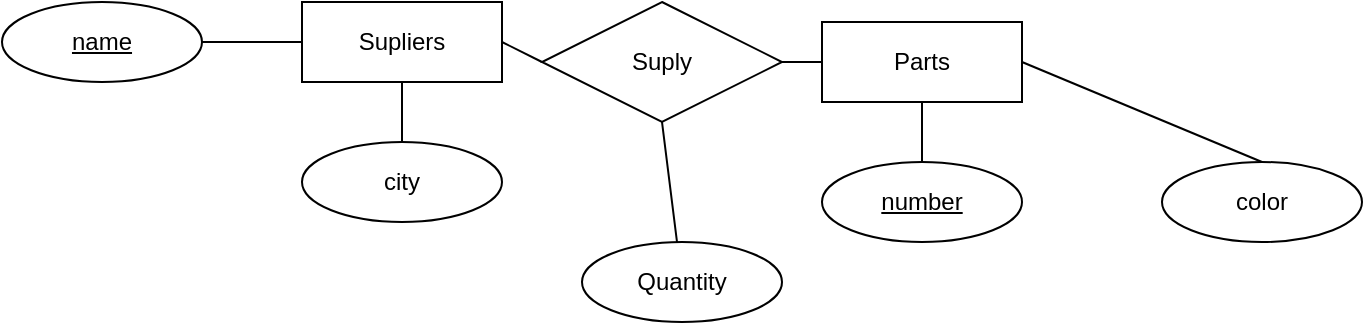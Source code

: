 <mxfile>
    <diagram id="RYFpmv-4copn_Ya87beG" name="Задача 2">
        <mxGraphModel dx="837" dy="608" grid="1" gridSize="10" guides="1" tooltips="1" connect="1" arrows="1" fold="1" page="1" pageScale="1" pageWidth="850" pageHeight="1100" math="0" shadow="0">
            <root>
                <mxCell id="0"/>
                <mxCell id="1" parent="0"/>
                <mxCell id="8" style="edgeStyle=none;html=1;exitX=0;exitY=0.5;exitDx=0;exitDy=0;entryX=1;entryY=0.5;entryDx=0;entryDy=0;endArrow=none;endFill=0;" edge="1" parent="1" source="2" target="3">
                    <mxGeometry relative="1" as="geometry"/>
                </mxCell>
                <mxCell id="2" value="Supliers" style="whiteSpace=wrap;html=1;align=center;" vertex="1" parent="1">
                    <mxGeometry x="210" y="230" width="100" height="40" as="geometry"/>
                </mxCell>
                <mxCell id="3" value="name" style="ellipse;whiteSpace=wrap;html=1;align=center;fontStyle=4;" vertex="1" parent="1">
                    <mxGeometry x="60" y="230" width="100" height="40" as="geometry"/>
                </mxCell>
                <mxCell id="10" style="edgeStyle=none;html=1;exitX=0.5;exitY=0;exitDx=0;exitDy=0;entryX=0.5;entryY=1;entryDx=0;entryDy=0;startArrow=none;startFill=0;endArrow=none;endFill=0;strokeColor=none;" edge="1" parent="1" source="4" target="2">
                    <mxGeometry relative="1" as="geometry"/>
                </mxCell>
                <mxCell id="11" style="edgeStyle=none;html=1;exitX=0.5;exitY=0;exitDx=0;exitDy=0;entryX=0.5;entryY=1;entryDx=0;entryDy=0;startArrow=none;startFill=0;endArrow=none;endFill=0;" edge="1" parent="1" source="4" target="2">
                    <mxGeometry relative="1" as="geometry"/>
                </mxCell>
                <mxCell id="4" value="city" style="ellipse;whiteSpace=wrap;html=1;align=center;" vertex="1" parent="1">
                    <mxGeometry x="210" y="300" width="100" height="40" as="geometry"/>
                </mxCell>
                <mxCell id="5" value="Parts" style="whiteSpace=wrap;html=1;align=center;" vertex="1" parent="1">
                    <mxGeometry x="470" y="240" width="100" height="40" as="geometry"/>
                </mxCell>
                <mxCell id="12" style="edgeStyle=none;html=1;entryX=0.5;entryY=1;entryDx=0;entryDy=0;startArrow=none;startFill=0;endArrow=none;endFill=0;" edge="1" parent="1" source="6" target="5">
                    <mxGeometry relative="1" as="geometry"/>
                </mxCell>
                <mxCell id="6" value="number" style="ellipse;whiteSpace=wrap;html=1;align=center;fontStyle=4;" vertex="1" parent="1">
                    <mxGeometry x="470" y="310" width="100" height="40" as="geometry"/>
                </mxCell>
                <mxCell id="13" style="edgeStyle=none;html=1;exitX=0.5;exitY=0;exitDx=0;exitDy=0;entryX=1;entryY=0.5;entryDx=0;entryDy=0;startArrow=none;startFill=0;endArrow=none;endFill=0;" edge="1" parent="1" source="7" target="5">
                    <mxGeometry relative="1" as="geometry"/>
                </mxCell>
                <mxCell id="7" value="color" style="ellipse;whiteSpace=wrap;html=1;align=center;" vertex="1" parent="1">
                    <mxGeometry x="640" y="310" width="100" height="40" as="geometry"/>
                </mxCell>
                <mxCell id="17" style="edgeStyle=none;html=1;startArrow=none;startFill=0;endArrow=none;endFill=0;" edge="1" parent="1" source="14" target="5">
                    <mxGeometry relative="1" as="geometry"/>
                </mxCell>
                <mxCell id="18" style="edgeStyle=none;html=1;exitX=0;exitY=0.5;exitDx=0;exitDy=0;entryX=1;entryY=0.5;entryDx=0;entryDy=0;startArrow=none;startFill=0;endArrow=none;endFill=0;" edge="1" parent="1" source="14" target="2">
                    <mxGeometry relative="1" as="geometry"/>
                </mxCell>
                <mxCell id="14" value="Suply" style="shape=rhombus;perimeter=rhombusPerimeter;whiteSpace=wrap;html=1;align=center;" vertex="1" parent="1">
                    <mxGeometry x="330" y="230" width="120" height="60" as="geometry"/>
                </mxCell>
                <mxCell id="16" style="edgeStyle=none;html=1;entryX=0.5;entryY=1;entryDx=0;entryDy=0;startArrow=none;startFill=0;endArrow=none;endFill=0;" edge="1" parent="1" source="15" target="14">
                    <mxGeometry relative="1" as="geometry"/>
                </mxCell>
                <mxCell id="15" value="Quantity" style="ellipse;whiteSpace=wrap;html=1;align=center;" vertex="1" parent="1">
                    <mxGeometry x="350" y="350" width="100" height="40" as="geometry"/>
                </mxCell>
            </root>
        </mxGraphModel>
    </diagram>
    <diagram id="UZbZa3ORDs2i76gqW27u" name="Задача 3">
        <mxGraphModel dx="702" dy="715" grid="1" gridSize="10" guides="1" tooltips="1" connect="1" arrows="1" fold="1" page="1" pageScale="1" pageWidth="850" pageHeight="1100" math="0" shadow="0">
            <root>
                <mxCell id="0"/>
                <mxCell id="1" parent="0"/>
                <mxCell id="99KpAWaZab7kKDjT0M3--1" value="Students" style="whiteSpace=wrap;html=1;align=center;" vertex="1" parent="1">
                    <mxGeometry x="180" y="210" width="100" height="40" as="geometry"/>
                </mxCell>
                <mxCell id="99KpAWaZab7kKDjT0M3--6" style="edgeStyle=none;html=1;entryX=0.5;entryY=1;entryDx=0;entryDy=0;startArrow=none;startFill=0;endArrow=none;endFill=0;" edge="1" parent="1" source="99KpAWaZab7kKDjT0M3--2" target="99KpAWaZab7kKDjT0M3--1">
                    <mxGeometry relative="1" as="geometry"/>
                </mxCell>
                <mxCell id="99KpAWaZab7kKDjT0M3--2" value="EGN" style="ellipse;whiteSpace=wrap;html=1;align=center;fontStyle=4;" vertex="1" parent="1">
                    <mxGeometry x="180" y="290" width="100" height="40" as="geometry"/>
                </mxCell>
                <mxCell id="99KpAWaZab7kKDjT0M3--7" style="edgeStyle=none;html=1;startArrow=none;startFill=0;endArrow=none;endFill=0;" edge="1" parent="1" source="99KpAWaZab7kKDjT0M3--3" target="99KpAWaZab7kKDjT0M3--1">
                    <mxGeometry relative="1" as="geometry"/>
                </mxCell>
                <mxCell id="99KpAWaZab7kKDjT0M3--3" value="name" style="ellipse;whiteSpace=wrap;html=1;align=center;" vertex="1" parent="1">
                    <mxGeometry x="180" y="130" width="100" height="40" as="geometry"/>
                </mxCell>
                <mxCell id="99KpAWaZab7kKDjT0M3--5" style="edgeStyle=none;html=1;startArrow=none;startFill=0;endArrow=none;endFill=0;" edge="1" parent="1" source="99KpAWaZab7kKDjT0M3--4" target="99KpAWaZab7kKDjT0M3--1">
                    <mxGeometry relative="1" as="geometry"/>
                </mxCell>
                <mxCell id="99KpAWaZab7kKDjT0M3--4" value="fac_number" style="ellipse;whiteSpace=wrap;html=1;align=center;" vertex="1" parent="1">
                    <mxGeometry x="60" y="210" width="100" height="40" as="geometry"/>
                </mxCell>
                <mxCell id="99KpAWaZab7kKDjT0M3--14" style="edgeStyle=none;html=1;entryX=0.5;entryY=1;entryDx=0;entryDy=0;startArrow=none;startFill=0;endArrow=none;endFill=0;" edge="1" parent="1" source="99KpAWaZab7kKDjT0M3--8" target="99KpAWaZab7kKDjT0M3--11">
                    <mxGeometry relative="1" as="geometry"/>
                </mxCell>
                <mxCell id="99KpAWaZab7kKDjT0M3--15" style="edgeStyle=none;html=1;exitX=0.5;exitY=0;exitDx=0;exitDy=0;entryX=0.5;entryY=1;entryDx=0;entryDy=0;startArrow=none;startFill=0;endArrow=none;endFill=0;" edge="1" parent="1" source="99KpAWaZab7kKDjT0M3--8" target="99KpAWaZab7kKDjT0M3--10">
                    <mxGeometry relative="1" as="geometry"/>
                </mxCell>
                <mxCell id="99KpAWaZab7kKDjT0M3--16" style="edgeStyle=none;html=1;exitX=0.5;exitY=0;exitDx=0;exitDy=0;entryX=0.5;entryY=1;entryDx=0;entryDy=0;startArrow=none;startFill=0;endArrow=none;endFill=0;" edge="1" parent="1" source="99KpAWaZab7kKDjT0M3--8" target="99KpAWaZab7kKDjT0M3--12">
                    <mxGeometry relative="1" as="geometry"/>
                </mxCell>
                <mxCell id="99KpAWaZab7kKDjT0M3--8" value="Lecturers" style="whiteSpace=wrap;html=1;align=center;" vertex="1" parent="1">
                    <mxGeometry x="580" y="190" width="100" height="40" as="geometry"/>
                </mxCell>
                <mxCell id="99KpAWaZab7kKDjT0M3--13" style="edgeStyle=none;html=1;startArrow=none;startFill=0;endArrow=none;endFill=0;" edge="1" parent="1" source="99KpAWaZab7kKDjT0M3--9" target="99KpAWaZab7kKDjT0M3--8">
                    <mxGeometry relative="1" as="geometry"/>
                </mxCell>
                <mxCell id="99KpAWaZab7kKDjT0M3--9" value="EGN" style="ellipse;whiteSpace=wrap;html=1;align=center;fontStyle=4;" vertex="1" parent="1">
                    <mxGeometry x="430" y="190" width="100" height="40" as="geometry"/>
                </mxCell>
                <mxCell id="99KpAWaZab7kKDjT0M3--10" value="name" style="ellipse;whiteSpace=wrap;html=1;align=center;" vertex="1" parent="1">
                    <mxGeometry x="460" y="80" width="100" height="40" as="geometry"/>
                </mxCell>
                <mxCell id="99KpAWaZab7kKDjT0M3--11" value="degree" style="ellipse;whiteSpace=wrap;html=1;align=center;" vertex="1" parent="1">
                    <mxGeometry x="580" y="80" width="100" height="40" as="geometry"/>
                </mxCell>
                <mxCell id="99KpAWaZab7kKDjT0M3--12" value="title" style="ellipse;whiteSpace=wrap;html=1;align=center;" vertex="1" parent="1">
                    <mxGeometry x="700" y="80" width="100" height="40" as="geometry"/>
                </mxCell>
                <mxCell id="99KpAWaZab7kKDjT0M3--17" value="Courses" style="whiteSpace=wrap;html=1;align=center;" vertex="1" parent="1">
                    <mxGeometry x="200.22" y="530" width="100" height="40" as="geometry"/>
                </mxCell>
                <mxCell id="99KpAWaZab7kKDjT0M3--22" style="edgeStyle=none;html=1;entryX=0.5;entryY=1;entryDx=0;entryDy=0;startArrow=none;startFill=0;endArrow=none;endFill=0;exitX=0.5;exitY=0;exitDx=0;exitDy=0;" edge="1" parent="1" source="99KpAWaZab7kKDjT0M3--18" target="99KpAWaZab7kKDjT0M3--17">
                    <mxGeometry relative="1" as="geometry">
                        <mxPoint x="160" y="633" as="sourcePoint"/>
                    </mxGeometry>
                </mxCell>
                <mxCell id="99KpAWaZab7kKDjT0M3--18" value="title" style="ellipse;whiteSpace=wrap;html=1;align=center;" vertex="1" parent="1">
                    <mxGeometry x="80" y="630" width="100" height="40" as="geometry"/>
                </mxCell>
                <mxCell id="99KpAWaZab7kKDjT0M3--21" style="edgeStyle=none;html=1;entryX=0.5;entryY=1;entryDx=0;entryDy=0;startArrow=none;startFill=0;endArrow=none;endFill=0;" edge="1" parent="1" source="99KpAWaZab7kKDjT0M3--19" target="99KpAWaZab7kKDjT0M3--17">
                    <mxGeometry relative="1" as="geometry"/>
                </mxCell>
                <mxCell id="99KpAWaZab7kKDjT0M3--19" value="course_num" style="ellipse;whiteSpace=wrap;html=1;align=center;fontStyle=4;" vertex="1" parent="1">
                    <mxGeometry x="200.22" y="630" width="100" height="40" as="geometry"/>
                </mxCell>
                <mxCell id="99KpAWaZab7kKDjT0M3--23" style="edgeStyle=none;html=1;entryX=0.5;entryY=1;entryDx=0;entryDy=0;startArrow=none;startFill=0;endArrow=none;endFill=0;" edge="1" parent="1" source="99KpAWaZab7kKDjT0M3--20" target="99KpAWaZab7kKDjT0M3--17">
                    <mxGeometry relative="1" as="geometry"/>
                </mxCell>
                <mxCell id="99KpAWaZab7kKDjT0M3--20" value="description" style="ellipse;whiteSpace=wrap;html=1;align=center;" vertex="1" parent="1">
                    <mxGeometry x="300.22" y="630" width="100" height="40" as="geometry"/>
                </mxCell>
                <mxCell id="99KpAWaZab7kKDjT0M3--24" value="Department" style="whiteSpace=wrap;html=1;align=center;" vertex="1" parent="1">
                    <mxGeometry x="620" y="490" width="100" height="40" as="geometry"/>
                </mxCell>
                <mxCell id="99KpAWaZab7kKDjT0M3--28" style="edgeStyle=none;html=1;entryX=0.5;entryY=1;entryDx=0;entryDy=0;startArrow=none;startFill=0;endArrow=none;endFill=0;" edge="1" parent="1" source="99KpAWaZab7kKDjT0M3--25" target="99KpAWaZab7kKDjT0M3--24">
                    <mxGeometry relative="1" as="geometry"/>
                </mxCell>
                <mxCell id="99KpAWaZab7kKDjT0M3--25" value="name" style="ellipse;whiteSpace=wrap;html=1;align=center;fontStyle=4;" vertex="1" parent="1">
                    <mxGeometry x="680" y="570" width="100" height="40" as="geometry"/>
                </mxCell>
                <mxCell id="99KpAWaZab7kKDjT0M3--27" style="edgeStyle=none;html=1;startArrow=none;startFill=0;endArrow=none;endFill=0;entryX=0.5;entryY=1;entryDx=0;entryDy=0;" edge="1" parent="1" source="99KpAWaZab7kKDjT0M3--26" target="99KpAWaZab7kKDjT0M3--24">
                    <mxGeometry relative="1" as="geometry"/>
                </mxCell>
                <mxCell id="99KpAWaZab7kKDjT0M3--26" value="chief" style="ellipse;whiteSpace=wrap;html=1;align=center;" vertex="1" parent="1">
                    <mxGeometry x="560" y="570" width="100" height="40" as="geometry"/>
                </mxCell>
                <mxCell id="99KpAWaZab7kKDjT0M3--34" style="edgeStyle=none;html=1;entryX=0.5;entryY=0;entryDx=0;entryDy=0;startArrow=none;startFill=0;endArrow=none;endFill=0;" edge="1" parent="1" source="99KpAWaZab7kKDjT0M3--29" target="99KpAWaZab7kKDjT0M3--17">
                    <mxGeometry relative="1" as="geometry"/>
                </mxCell>
                <mxCell id="99KpAWaZab7kKDjT0M3--35" value="&amp;lt;=20" style="edgeLabel;html=1;align=center;verticalAlign=middle;resizable=0;points=[];" vertex="1" connectable="0" parent="99KpAWaZab7kKDjT0M3--34">
                    <mxGeometry x="0.639" y="-4" relative="1" as="geometry">
                        <mxPoint x="-1" as="offset"/>
                    </mxGeometry>
                </mxCell>
                <mxCell id="99KpAWaZab7kKDjT0M3--29" value="Enroll" style="shape=rhombus;perimeter=rhombusPerimeter;whiteSpace=wrap;html=1;align=center;" vertex="1" parent="1">
                    <mxGeometry x="270" y="390" width="120" height="60" as="geometry"/>
                </mxCell>
                <mxCell id="99KpAWaZab7kKDjT0M3--40" style="edgeStyle=none;html=1;entryX=0.25;entryY=0;entryDx=0;entryDy=0;startArrow=none;startFill=0;endArrow=halfCircle;endFill=0;" edge="1" parent="1" source="99KpAWaZab7kKDjT0M3--30" target="99KpAWaZab7kKDjT0M3--24">
                    <mxGeometry relative="1" as="geometry"/>
                </mxCell>
                <mxCell id="99KpAWaZab7kKDjT0M3--41" style="edgeStyle=none;html=1;entryX=0.25;entryY=1;entryDx=0;entryDy=0;startArrow=none;startFill=0;endArrow=none;endFill=0;" edge="1" parent="1" source="99KpAWaZab7kKDjT0M3--30" target="99KpAWaZab7kKDjT0M3--8">
                    <mxGeometry relative="1" as="geometry"/>
                </mxCell>
                <mxCell id="99KpAWaZab7kKDjT0M3--30" value="works" style="shape=rhombus;perimeter=rhombusPerimeter;whiteSpace=wrap;html=1;align=center;" vertex="1" parent="1">
                    <mxGeometry x="530" y="310" width="120" height="60" as="geometry"/>
                </mxCell>
                <mxCell id="99KpAWaZab7kKDjT0M3--31" value="" style="fontSize=12;html=1;endArrow=none;exitX=0.5;exitY=0;exitDx=0;exitDy=0;entryX=1;entryY=0.5;entryDx=0;entryDy=0;endFill=0;" edge="1" parent="1" source="99KpAWaZab7kKDjT0M3--29" target="99KpAWaZab7kKDjT0M3--1">
                    <mxGeometry width="100" height="100" relative="1" as="geometry">
                        <mxPoint x="350" y="350" as="sourcePoint"/>
                        <mxPoint x="450" y="250" as="targetPoint"/>
                    </mxGeometry>
                </mxCell>
                <mxCell id="99KpAWaZab7kKDjT0M3--37" style="edgeStyle=none;html=1;entryX=1;entryY=0.5;entryDx=0;entryDy=0;startArrow=none;startFill=0;endArrow=none;endFill=0;" edge="1" parent="1" source="99KpAWaZab7kKDjT0M3--36" target="99KpAWaZab7kKDjT0M3--17">
                    <mxGeometry relative="1" as="geometry"/>
                </mxCell>
                <mxCell id="99KpAWaZab7kKDjT0M3--38" style="edgeStyle=none;html=1;startArrow=none;startFill=0;endArrow=halfCircle;endFill=0;entryX=0;entryY=1;entryDx=0;entryDy=0;" edge="1" parent="1" source="99KpAWaZab7kKDjT0M3--36" target="99KpAWaZab7kKDjT0M3--8">
                    <mxGeometry relative="1" as="geometry"/>
                </mxCell>
                <mxCell id="99KpAWaZab7kKDjT0M3--36" value="Lead" style="shape=rhombus;perimeter=rhombusPerimeter;whiteSpace=wrap;html=1;align=center;" vertex="1" parent="1">
                    <mxGeometry x="380" y="490" width="120" height="60" as="geometry"/>
                </mxCell>
                <mxCell id="99KpAWaZab7kKDjT0M3--43" style="edgeStyle=none;html=1;entryX=0.75;entryY=1;entryDx=0;entryDy=0;startArrow=none;startFill=0;endArrow=halfCircle;endFill=0;" edge="1" parent="1" source="99KpAWaZab7kKDjT0M3--42" target="99KpAWaZab7kKDjT0M3--8">
                    <mxGeometry relative="1" as="geometry"/>
                </mxCell>
                <mxCell id="99KpAWaZab7kKDjT0M3--44" style="edgeStyle=none;html=1;entryX=0.75;entryY=0;entryDx=0;entryDy=0;startArrow=none;startFill=0;endArrow=classic;endFill=1;" edge="1" parent="1" source="99KpAWaZab7kKDjT0M3--42" target="99KpAWaZab7kKDjT0M3--24">
                    <mxGeometry relative="1" as="geometry"/>
                </mxCell>
                <mxCell id="99KpAWaZab7kKDjT0M3--42" value="chief" style="shape=rhombus;perimeter=rhombusPerimeter;whiteSpace=wrap;html=1;align=center;" vertex="1" parent="1">
                    <mxGeometry x="660" y="310" width="120" height="60" as="geometry"/>
                </mxCell>
            </root>
        </mxGraphModel>
    </diagram>
    <diagram id="lztIogt8qKFQ9T4LlHcE" name="Задача 4">
        <mxGraphModel dx="204" dy="347" grid="1" gridSize="10" guides="1" tooltips="1" connect="1" arrows="1" fold="1" page="1" pageScale="1" pageWidth="850" pageHeight="1100" math="0" shadow="0">
            <root>
                <mxCell id="0"/>
                <mxCell id="1" parent="0"/>
                <mxCell id="X7V6BB4fWd9XlSlTv1uP-29" style="edgeStyle=none;html=1;entryX=0.5;entryY=1;entryDx=0;entryDy=0;startArrow=classic;startFill=1;endArrow=none;endFill=0;" edge="1" parent="1" source="X7V6BB4fWd9XlSlTv1uP-2" target="X7V6BB4fWd9XlSlTv1uP-28">
                    <mxGeometry relative="1" as="geometry"/>
                </mxCell>
                <mxCell id="X7V6BB4fWd9XlSlTv1uP-2" value="Departments" style="whiteSpace=wrap;html=1;align=center;" vertex="1" parent="1">
                    <mxGeometry x="180" y="400" width="100" height="40" as="geometry"/>
                </mxCell>
                <mxCell id="X7V6BB4fWd9XlSlTv1uP-6" style="edgeStyle=none;html=1;entryX=0.5;entryY=1;entryDx=0;entryDy=0;startArrow=none;startFill=0;endArrow=none;endFill=0;" edge="1" parent="1" source="X7V6BB4fWd9XlSlTv1uP-3" target="X7V6BB4fWd9XlSlTv1uP-2">
                    <mxGeometry relative="1" as="geometry"/>
                </mxCell>
                <mxCell id="X7V6BB4fWd9XlSlTv1uP-3" value="name" style="ellipse;whiteSpace=wrap;html=1;align=center;" vertex="1" parent="1">
                    <mxGeometry x="80" y="480" width="100" height="40" as="geometry"/>
                </mxCell>
                <mxCell id="X7V6BB4fWd9XlSlTv1uP-5" style="edgeStyle=none;html=1;entryX=0.5;entryY=1;entryDx=0;entryDy=0;startArrow=none;startFill=0;endArrow=none;endFill=0;" edge="1" parent="1" source="X7V6BB4fWd9XlSlTv1uP-4" target="X7V6BB4fWd9XlSlTv1uP-2">
                    <mxGeometry relative="1" as="geometry"/>
                </mxCell>
                <mxCell id="X7V6BB4fWd9XlSlTv1uP-4" value="depno" style="ellipse;whiteSpace=wrap;html=1;align=center;fontStyle=4;" vertex="1" parent="1">
                    <mxGeometry x="190" y="480" width="100" height="40" as="geometry"/>
                </mxCell>
                <mxCell id="X7V6BB4fWd9XlSlTv1uP-7" value="Projects" style="whiteSpace=wrap;html=1;align=center;" vertex="1" parent="1">
                    <mxGeometry x="130" y="170" width="100" height="40" as="geometry"/>
                </mxCell>
                <mxCell id="X7V6BB4fWd9XlSlTv1uP-17" style="edgeStyle=none;html=1;entryX=0.5;entryY=0;entryDx=0;entryDy=0;startArrow=none;startFill=0;endArrow=none;endFill=0;" edge="1" parent="1" source="X7V6BB4fWd9XlSlTv1uP-13" target="X7V6BB4fWd9XlSlTv1uP-7">
                    <mxGeometry relative="1" as="geometry"/>
                </mxCell>
                <mxCell id="X7V6BB4fWd9XlSlTv1uP-13" value="name" style="ellipse;whiteSpace=wrap;html=1;align=center;" vertex="1" parent="1">
                    <mxGeometry x="20" y="80" width="100" height="40" as="geometry"/>
                </mxCell>
                <mxCell id="X7V6BB4fWd9XlSlTv1uP-16" style="edgeStyle=none;html=1;startArrow=none;startFill=0;endArrow=none;endFill=0;" edge="1" parent="1" source="X7V6BB4fWd9XlSlTv1uP-14" target="X7V6BB4fWd9XlSlTv1uP-7">
                    <mxGeometry relative="1" as="geometry"/>
                </mxCell>
                <mxCell id="X7V6BB4fWd9XlSlTv1uP-14" value="location" style="ellipse;whiteSpace=wrap;html=1;align=center;" vertex="1" parent="1">
                    <mxGeometry x="130" y="80" width="100" height="40" as="geometry"/>
                </mxCell>
                <mxCell id="X7V6BB4fWd9XlSlTv1uP-18" style="edgeStyle=none;html=1;startArrow=none;startFill=0;endArrow=none;endFill=0;" edge="1" parent="1" source="X7V6BB4fWd9XlSlTv1uP-15">
                    <mxGeometry relative="1" as="geometry">
                        <mxPoint x="180" y="170" as="targetPoint"/>
                    </mxGeometry>
                </mxCell>
                <mxCell id="X7V6BB4fWd9XlSlTv1uP-15" value="projno" style="ellipse;whiteSpace=wrap;html=1;align=center;fontStyle=4;" vertex="1" parent="1">
                    <mxGeometry x="240" y="80" width="100" height="40" as="geometry"/>
                </mxCell>
                <mxCell id="BkBlrroam52O80UD_Hxs-3" style="edgeStyle=none;html=1;entryX=0;entryY=0.5;entryDx=0;entryDy=0;startArrow=none;startFill=0;endArrow=none;endFill=0;" edge="1" parent="1" source="X7V6BB4fWd9XlSlTv1uP-19" target="BkBlrroam52O80UD_Hxs-2">
                    <mxGeometry relative="1" as="geometry"/>
                </mxCell>
                <mxCell id="BkBlrroam52O80UD_Hxs-5" style="edgeStyle=none;html=1;exitX=0;exitY=0.5;exitDx=0;exitDy=0;entryX=1;entryY=0.5;entryDx=0;entryDy=0;startArrow=none;startFill=0;endArrow=none;endFill=0;" edge="1" parent="1" source="X7V6BB4fWd9XlSlTv1uP-19" target="BkBlrroam52O80UD_Hxs-1">
                    <mxGeometry relative="1" as="geometry"/>
                </mxCell>
                <mxCell id="X7V6BB4fWd9XlSlTv1uP-19" value="Employees" style="whiteSpace=wrap;html=1;align=center;" vertex="1" parent="1">
                    <mxGeometry x="425" y="200" width="100" height="40" as="geometry"/>
                </mxCell>
                <mxCell id="X7V6BB4fWd9XlSlTv1uP-24" style="edgeStyle=none;html=1;entryX=0.5;entryY=0;entryDx=0;entryDy=0;startArrow=none;startFill=0;endArrow=none;endFill=0;" edge="1" parent="1" source="X7V6BB4fWd9XlSlTv1uP-20" target="X7V6BB4fWd9XlSlTv1uP-19">
                    <mxGeometry relative="1" as="geometry"/>
                </mxCell>
                <mxCell id="X7V6BB4fWd9XlSlTv1uP-20" value="empno" style="ellipse;whiteSpace=wrap;html=1;align=center;fontStyle=4;" vertex="1" parent="1">
                    <mxGeometry x="350" y="140" width="100" height="40" as="geometry"/>
                </mxCell>
                <mxCell id="X7V6BB4fWd9XlSlTv1uP-26" style="edgeStyle=none;html=1;entryX=0.5;entryY=0;entryDx=0;entryDy=0;startArrow=none;startFill=0;endArrow=none;endFill=0;" edge="1" parent="1" source="X7V6BB4fWd9XlSlTv1uP-21" target="X7V6BB4fWd9XlSlTv1uP-19">
                    <mxGeometry relative="1" as="geometry"/>
                </mxCell>
                <mxCell id="X7V6BB4fWd9XlSlTv1uP-21" value="name" style="ellipse;whiteSpace=wrap;html=1;align=center;" vertex="1" parent="1">
                    <mxGeometry x="360" y="70" width="100" height="40" as="geometry"/>
                </mxCell>
                <mxCell id="X7V6BB4fWd9XlSlTv1uP-27" style="edgeStyle=none;html=1;entryX=0.5;entryY=0;entryDx=0;entryDy=0;startArrow=none;startFill=0;endArrow=none;endFill=0;" edge="1" parent="1" source="X7V6BB4fWd9XlSlTv1uP-22" target="X7V6BB4fWd9XlSlTv1uP-19">
                    <mxGeometry relative="1" as="geometry"/>
                </mxCell>
                <mxCell id="X7V6BB4fWd9XlSlTv1uP-22" value="birth_date" style="ellipse;whiteSpace=wrap;html=1;align=center;" vertex="1" parent="1">
                    <mxGeometry x="470" y="70" width="100" height="40" as="geometry"/>
                </mxCell>
                <mxCell id="X7V6BB4fWd9XlSlTv1uP-25" style="edgeStyle=none;html=1;entryX=0.5;entryY=0;entryDx=0;entryDy=0;startArrow=none;startFill=0;endArrow=none;endFill=0;" edge="1" parent="1" source="X7V6BB4fWd9XlSlTv1uP-23" target="X7V6BB4fWd9XlSlTv1uP-19">
                    <mxGeometry relative="1" as="geometry"/>
                </mxCell>
                <mxCell id="X7V6BB4fWd9XlSlTv1uP-23" value="wage" style="ellipse;whiteSpace=wrap;html=1;align=center;" vertex="1" parent="1">
                    <mxGeometry x="480" y="140" width="100" height="40" as="geometry"/>
                </mxCell>
                <mxCell id="X7V6BB4fWd9XlSlTv1uP-30" style="edgeStyle=none;html=1;entryX=0.5;entryY=1;entryDx=0;entryDy=0;startArrow=none;startFill=0;endArrow=none;endFill=0;exitX=0.5;exitY=0;exitDx=0;exitDy=0;" edge="1" parent="1" source="X7V6BB4fWd9XlSlTv1uP-28" target="X7V6BB4fWd9XlSlTv1uP-19">
                    <mxGeometry relative="1" as="geometry"/>
                </mxCell>
                <mxCell id="X7V6BB4fWd9XlSlTv1uP-28" value="works" style="shape=rhombus;perimeter=rhombusPerimeter;whiteSpace=wrap;html=1;align=center;" vertex="1" parent="1">
                    <mxGeometry x="280" y="290" width="120" height="60" as="geometry"/>
                </mxCell>
                <mxCell id="BkBlrroam52O80UD_Hxs-6" style="edgeStyle=none;html=1;exitX=0;exitY=0.5;exitDx=0;exitDy=0;entryX=0.5;entryY=1;entryDx=0;entryDy=0;startArrow=none;startFill=0;endArrow=none;endFill=0;" edge="1" parent="1" source="BkBlrroam52O80UD_Hxs-1" target="X7V6BB4fWd9XlSlTv1uP-7">
                    <mxGeometry relative="1" as="geometry"/>
                </mxCell>
                <mxCell id="BkBlrroam52O80UD_Hxs-1" value="works on" style="shape=rhombus;perimeter=rhombusPerimeter;whiteSpace=wrap;html=1;align=center;" vertex="1" parent="1">
                    <mxGeometry x="240" y="200" width="120" height="60" as="geometry"/>
                </mxCell>
                <mxCell id="BkBlrroam52O80UD_Hxs-4" style="edgeStyle=none;html=1;entryX=1;entryY=0.5;entryDx=0;entryDy=0;startArrow=none;startFill=0;endArrow=classic;endFill=1;exitX=0.5;exitY=0;exitDx=0;exitDy=0;" edge="1" parent="1" source="BkBlrroam52O80UD_Hxs-2" target="X7V6BB4fWd9XlSlTv1uP-19">
                    <mxGeometry relative="1" as="geometry"/>
                </mxCell>
                <mxCell id="BkBlrroam52O80UD_Hxs-2" value="manager" style="shape=rhombus;perimeter=rhombusPerimeter;whiteSpace=wrap;html=1;align=center;" vertex="1" parent="1">
                    <mxGeometry x="520" y="280" width="120" height="60" as="geometry"/>
                </mxCell>
                <mxCell id="BkBlrroam52O80UD_Hxs-8" style="edgeStyle=none;html=1;entryX=0.5;entryY=1;entryDx=0;entryDy=0;startArrow=none;startFill=0;endArrow=none;endFill=0;" edge="1" parent="1" source="BkBlrroam52O80UD_Hxs-7" target="X7V6BB4fWd9XlSlTv1uP-7">
                    <mxGeometry relative="1" as="geometry"/>
                </mxCell>
                <mxCell id="BkBlrroam52O80UD_Hxs-7" value="at" style="shape=rhombus;perimeter=rhombusPerimeter;whiteSpace=wrap;html=1;align=center;" vertex="1" parent="1">
                    <mxGeometry x="160" y="280" width="70" height="60" as="geometry"/>
                </mxCell>
                <mxCell id="BkBlrroam52O80UD_Hxs-9" style="edgeStyle=none;html=1;entryX=0.5;entryY=0;entryDx=0;entryDy=0;startArrow=none;startFill=0;endArrow=halfCircle;endFill=0;exitX=0.5;exitY=1;exitDx=0;exitDy=0;anchorPointDirection=1;snapToPoint=0;fixDash=0;comic=0;orthogonal=0;ignoreEdge=0;flowAnimation=0;noJump=0;deletable=1;backgroundOutline=0;metaEdit=0;targetPortConstraint=none;sourcePortConstraint=none;verticalAlign=middle;rounded=1;jumpStyle=none;startSize=6;endSize=6;targetPerimeterSpacing=0;sourcePerimeterSpacing=0;" edge="1" parent="1" source="BkBlrroam52O80UD_Hxs-7" target="X7V6BB4fWd9XlSlTv1uP-2">
                    <mxGeometry relative="1" as="geometry"/>
                </mxCell>
                <mxCell id="BkBlrroam52O80UD_Hxs-12" style="edgeStyle=none;html=1;entryX=1;entryY=0.5;entryDx=0;entryDy=0;startArrow=none;startFill=0;endArrow=classic;endFill=1;" edge="1" parent="1" source="BkBlrroam52O80UD_Hxs-11" target="X7V6BB4fWd9XlSlTv1uP-2">
                    <mxGeometry relative="1" as="geometry"/>
                </mxCell>
                <mxCell id="BkBlrroam52O80UD_Hxs-13" style="edgeStyle=none;html=1;entryX=0.5;entryY=1;entryDx=0;entryDy=0;startArrow=none;startFill=0;endArrow=halfCircle;endFill=0;" edge="1" parent="1" source="BkBlrroam52O80UD_Hxs-11" target="X7V6BB4fWd9XlSlTv1uP-19">
                    <mxGeometry relative="1" as="geometry"/>
                </mxCell>
                <mxCell id="BkBlrroam52O80UD_Hxs-11" value="is chief" style="shape=rhombus;perimeter=rhombusPerimeter;whiteSpace=wrap;html=1;align=center;" vertex="1" parent="1">
                    <mxGeometry x="405" y="380" width="120" height="60" as="geometry"/>
                </mxCell>
            </root>
        </mxGraphModel>
    </diagram>
    <diagram id="1o7wLGOnOnSCaffcVHSm" name="E/R модел на HR Oracle">
        <mxGraphModel dx="2104" dy="715" grid="1" gridSize="10" guides="1" tooltips="1" connect="1" arrows="1" fold="1" page="1" pageScale="1" pageWidth="850" pageHeight="1100" math="0" shadow="0">
            <root>
                <mxCell id="0"/>
                <mxCell id="1" parent="0"/>
                <mxCell id="C9iSsTg7lsnESyvpeZA--45" style="edgeStyle=none;rounded=1;comic=0;sketch=0;jumpStyle=none;html=1;exitX=0;exitY=0.5;exitDx=0;exitDy=0;entryX=1;entryY=0.5;entryDx=0;entryDy=0;fontSize=11;startArrow=none;startFill=0;endArrow=none;endFill=0;startSize=6;endSize=6;sourcePerimeterSpacing=0;targetPerimeterSpacing=0;" edge="1" parent="1" source="C9iSsTg7lsnESyvpeZA--36" target="C9iSsTg7lsnESyvpeZA--2">
                    <mxGeometry relative="1" as="geometry"/>
                </mxCell>
                <mxCell id="C9iSsTg7lsnESyvpeZA--36" value="works in" style="shape=rhombus;perimeter=rhombusPerimeter;whiteSpace=wrap;html=1;align=center;fontSize=11;" vertex="1" parent="1">
                    <mxGeometry x="425" y="585" width="120" height="60" as="geometry"/>
                </mxCell>
                <mxCell id="C9iSsTg7lsnESyvpeZA--43" value="" style="group" vertex="1" connectable="0" parent="1">
                    <mxGeometry x="620" y="520" width="240" height="115" as="geometry"/>
                </mxCell>
                <mxCell id="C9iSsTg7lsnESyvpeZA--37" value="Departments" style="whiteSpace=wrap;html=1;align=center;fontSize=11;" vertex="1" parent="C9iSsTg7lsnESyvpeZA--43">
                    <mxGeometry y="75" width="100" height="40" as="geometry"/>
                </mxCell>
                <mxCell id="C9iSsTg7lsnESyvpeZA--40" style="edgeStyle=none;rounded=1;comic=0;sketch=0;jumpStyle=none;html=1;exitX=0;exitY=0.5;exitDx=0;exitDy=0;entryX=1;entryY=0.5;entryDx=0;entryDy=0;fontSize=11;startArrow=none;startFill=0;endArrow=none;endFill=0;startSize=6;endSize=6;sourcePerimeterSpacing=0;targetPerimeterSpacing=0;" edge="1" parent="C9iSsTg7lsnESyvpeZA--43" source="C9iSsTg7lsnESyvpeZA--38" target="C9iSsTg7lsnESyvpeZA--37">
                    <mxGeometry relative="1" as="geometry"/>
                </mxCell>
                <mxCell id="C9iSsTg7lsnESyvpeZA--38" value="name" style="ellipse;whiteSpace=wrap;html=1;align=center;fontSize=11;" vertex="1" parent="C9iSsTg7lsnESyvpeZA--43">
                    <mxGeometry x="140" y="75" width="100" height="40" as="geometry"/>
                </mxCell>
                <mxCell id="C9iSsTg7lsnESyvpeZA--41" style="edgeStyle=none;rounded=1;comic=0;sketch=0;jumpStyle=none;html=1;entryX=1;entryY=0;entryDx=0;entryDy=0;fontSize=11;startArrow=none;startFill=0;endArrow=none;endFill=0;startSize=6;endSize=6;sourcePerimeterSpacing=0;targetPerimeterSpacing=0;" edge="1" parent="C9iSsTg7lsnESyvpeZA--43" source="C9iSsTg7lsnESyvpeZA--39" target="C9iSsTg7lsnESyvpeZA--37">
                    <mxGeometry relative="1" as="geometry"/>
                </mxCell>
                <mxCell id="C9iSsTg7lsnESyvpeZA--39" value="depno" style="ellipse;whiteSpace=wrap;html=1;align=center;fontStyle=4;fontSize=11;" vertex="1" parent="C9iSsTg7lsnESyvpeZA--43">
                    <mxGeometry x="140" width="100" height="40" as="geometry"/>
                </mxCell>
                <mxCell id="C9iSsTg7lsnESyvpeZA--44" style="edgeStyle=none;rounded=1;comic=0;sketch=0;jumpStyle=none;html=1;entryX=1;entryY=0.5;entryDx=0;entryDy=0;fontSize=11;startArrow=classic;startFill=1;endArrow=none;endFill=0;startSize=6;endSize=6;sourcePerimeterSpacing=0;targetPerimeterSpacing=0;" edge="1" parent="1" source="C9iSsTg7lsnESyvpeZA--37" target="C9iSsTg7lsnESyvpeZA--36">
                    <mxGeometry relative="1" as="geometry"/>
                </mxCell>
                <mxCell id="C9iSsTg7lsnESyvpeZA--42" value="" style="group" vertex="1" connectable="0" parent="1">
                    <mxGeometry x="-120" y="350" width="460" height="530" as="geometry"/>
                </mxCell>
                <mxCell id="C9iSsTg7lsnESyvpeZA--34" style="edgeStyle=none;rounded=1;comic=0;sketch=0;jumpStyle=none;html=1;entryX=0;entryY=1;entryDx=0;entryDy=0;fontSize=11;startArrow=none;startFill=0;endArrow=none;endFill=0;startSize=6;endSize=6;sourcePerimeterSpacing=0;targetPerimeterSpacing=0;" edge="1" parent="C9iSsTg7lsnESyvpeZA--42" source="C9iSsTg7lsnESyvpeZA--19" target="C9iSsTg7lsnESyvpeZA--2">
                    <mxGeometry relative="1" as="geometry"/>
                </mxCell>
                <mxCell id="C9iSsTg7lsnESyvpeZA--27" style="edgeStyle=none;rounded=1;comic=0;sketch=0;jumpStyle=none;html=1;entryX=0;entryY=0;entryDx=0;entryDy=0;fontSize=11;startArrow=none;startFill=0;endArrow=none;endFill=0;startSize=6;endSize=6;sourcePerimeterSpacing=0;targetPerimeterSpacing=0;" edge="1" parent="C9iSsTg7lsnESyvpeZA--42" source="C9iSsTg7lsnESyvpeZA--5" target="C9iSsTg7lsnESyvpeZA--2">
                    <mxGeometry relative="1" as="geometry"/>
                </mxCell>
                <mxCell id="C9iSsTg7lsnESyvpeZA--52" style="edgeStyle=none;rounded=1;comic=0;sketch=0;jumpStyle=none;html=1;exitX=0.5;exitY=0;exitDx=0;exitDy=0;entryX=0;entryY=0.5;entryDx=0;entryDy=0;fontSize=11;startArrow=classic;startFill=1;endArrow=none;endFill=0;startSize=6;endSize=6;sourcePerimeterSpacing=0;targetPerimeterSpacing=0;" edge="1" parent="C9iSsTg7lsnESyvpeZA--42" source="C9iSsTg7lsnESyvpeZA--2" target="C9iSsTg7lsnESyvpeZA--49">
                    <mxGeometry relative="1" as="geometry"/>
                </mxCell>
                <mxCell id="C9iSsTg7lsnESyvpeZA--2" value="Employees" style="whiteSpace=wrap;html=1;align=center;fontSize=11;" vertex="1" parent="C9iSsTg7lsnESyvpeZA--42">
                    <mxGeometry x="320" y="245" width="100" height="40" as="geometry"/>
                </mxCell>
                <mxCell id="C9iSsTg7lsnESyvpeZA--24" value="" style="group" vertex="1" connectable="0" parent="C9iSsTg7lsnESyvpeZA--42">
                    <mxGeometry width="220" height="530" as="geometry"/>
                </mxCell>
                <mxCell id="C9iSsTg7lsnESyvpeZA--3" value="&lt;u&gt;number&lt;/u&gt;" style="ellipse;whiteSpace=wrap;html=1;align=center;fontSize=11;" vertex="1" parent="C9iSsTg7lsnESyvpeZA--24">
                    <mxGeometry y="260" width="100" height="40" as="geometry"/>
                </mxCell>
                <mxCell id="C9iSsTg7lsnESyvpeZA--5" value="fname" style="ellipse;whiteSpace=wrap;html=1;align=center;fontSize=11;" vertex="1" parent="C9iSsTg7lsnESyvpeZA--24">
                    <mxGeometry x="120" width="100" height="40" as="geometry"/>
                </mxCell>
                <mxCell id="C9iSsTg7lsnESyvpeZA--6" value="lname" style="ellipse;whiteSpace=wrap;html=1;align=center;fontSize=11;" vertex="1" parent="C9iSsTg7lsnESyvpeZA--24">
                    <mxGeometry x="120" y="70" width="100" height="40" as="geometry"/>
                </mxCell>
                <mxCell id="C9iSsTg7lsnESyvpeZA--7" value="email" style="ellipse;whiteSpace=wrap;html=1;align=center;fontSize=11;" vertex="1" parent="C9iSsTg7lsnESyvpeZA--24">
                    <mxGeometry x="120" y="140" width="100" height="40" as="geometry"/>
                </mxCell>
                <mxCell id="C9iSsTg7lsnESyvpeZA--8" value="phone" style="ellipse;whiteSpace=wrap;html=1;align=center;fontSize=11;" vertex="1" parent="C9iSsTg7lsnESyvpeZA--24">
                    <mxGeometry x="120" y="210" width="100" height="40" as="geometry"/>
                </mxCell>
                <mxCell id="C9iSsTg7lsnESyvpeZA--9" value="birth_date" style="ellipse;whiteSpace=wrap;html=1;align=center;fontSize=11;" vertex="1" parent="C9iSsTg7lsnESyvpeZA--24">
                    <mxGeometry x="120" y="280" width="100" height="40" as="geometry"/>
                </mxCell>
                <mxCell id="C9iSsTg7lsnESyvpeZA--15" value="hiredate" style="ellipse;whiteSpace=wrap;html=1;align=center;fontSize=11;" vertex="1" parent="C9iSsTg7lsnESyvpeZA--24">
                    <mxGeometry x="120" y="350" width="100" height="40" as="geometry"/>
                </mxCell>
                <mxCell id="C9iSsTg7lsnESyvpeZA--17" value="salary" style="ellipse;whiteSpace=wrap;html=1;align=center;fontSize=11;" vertex="1" parent="C9iSsTg7lsnESyvpeZA--24">
                    <mxGeometry x="120" y="420" width="100" height="40" as="geometry"/>
                </mxCell>
                <mxCell id="C9iSsTg7lsnESyvpeZA--19" value="comm" style="ellipse;whiteSpace=wrap;html=1;align=center;fontSize=11;" vertex="1" parent="C9iSsTg7lsnESyvpeZA--24">
                    <mxGeometry x="120" y="490" width="100" height="40" as="geometry"/>
                </mxCell>
                <mxCell id="C9iSsTg7lsnESyvpeZA--35" style="edgeStyle=none;rounded=1;comic=0;sketch=0;jumpStyle=none;html=1;entryX=0;entryY=0.5;entryDx=0;entryDy=0;fontSize=11;startArrow=none;startFill=0;endArrow=none;endFill=0;startSize=6;endSize=6;sourcePerimeterSpacing=0;targetPerimeterSpacing=0;" edge="1" parent="C9iSsTg7lsnESyvpeZA--42" source="C9iSsTg7lsnESyvpeZA--3" target="C9iSsTg7lsnESyvpeZA--2">
                    <mxGeometry relative="1" as="geometry"/>
                </mxCell>
                <mxCell id="C9iSsTg7lsnESyvpeZA--28" style="edgeStyle=none;rounded=1;comic=0;sketch=0;jumpStyle=none;html=1;entryX=0;entryY=0;entryDx=0;entryDy=0;fontSize=11;startArrow=none;startFill=0;endArrow=none;endFill=0;startSize=6;endSize=6;sourcePerimeterSpacing=0;targetPerimeterSpacing=0;" edge="1" parent="C9iSsTg7lsnESyvpeZA--42" source="C9iSsTg7lsnESyvpeZA--6" target="C9iSsTg7lsnESyvpeZA--2">
                    <mxGeometry relative="1" as="geometry"/>
                </mxCell>
                <mxCell id="C9iSsTg7lsnESyvpeZA--29" style="edgeStyle=none;rounded=1;comic=0;sketch=0;jumpStyle=none;html=1;entryX=0;entryY=0;entryDx=0;entryDy=0;fontSize=11;startArrow=none;startFill=0;endArrow=none;endFill=0;startSize=6;endSize=6;sourcePerimeterSpacing=0;targetPerimeterSpacing=0;" edge="1" parent="C9iSsTg7lsnESyvpeZA--42" source="C9iSsTg7lsnESyvpeZA--7" target="C9iSsTg7lsnESyvpeZA--2">
                    <mxGeometry relative="1" as="geometry"/>
                </mxCell>
                <mxCell id="C9iSsTg7lsnESyvpeZA--30" style="edgeStyle=none;rounded=1;comic=0;sketch=0;jumpStyle=none;html=1;entryX=0;entryY=0.25;entryDx=0;entryDy=0;fontSize=11;startArrow=none;startFill=0;endArrow=none;endFill=0;startSize=6;endSize=6;sourcePerimeterSpacing=0;targetPerimeterSpacing=0;" edge="1" parent="C9iSsTg7lsnESyvpeZA--42" source="C9iSsTg7lsnESyvpeZA--8" target="C9iSsTg7lsnESyvpeZA--2">
                    <mxGeometry relative="1" as="geometry"/>
                </mxCell>
                <mxCell id="C9iSsTg7lsnESyvpeZA--31" style="edgeStyle=none;rounded=1;comic=0;sketch=0;jumpStyle=none;html=1;entryX=0;entryY=0.5;entryDx=0;entryDy=0;fontSize=11;startArrow=none;startFill=0;endArrow=none;endFill=0;startSize=6;endSize=6;sourcePerimeterSpacing=0;targetPerimeterSpacing=0;" edge="1" parent="C9iSsTg7lsnESyvpeZA--42" source="C9iSsTg7lsnESyvpeZA--9" target="C9iSsTg7lsnESyvpeZA--2">
                    <mxGeometry relative="1" as="geometry"/>
                </mxCell>
                <mxCell id="C9iSsTg7lsnESyvpeZA--32" style="edgeStyle=none;rounded=1;comic=0;sketch=0;jumpStyle=none;html=1;entryX=0;entryY=0.75;entryDx=0;entryDy=0;fontSize=11;startArrow=none;startFill=0;endArrow=none;endFill=0;startSize=6;endSize=6;sourcePerimeterSpacing=0;targetPerimeterSpacing=0;" edge="1" parent="C9iSsTg7lsnESyvpeZA--42" source="C9iSsTg7lsnESyvpeZA--15" target="C9iSsTg7lsnESyvpeZA--2">
                    <mxGeometry relative="1" as="geometry"/>
                </mxCell>
                <mxCell id="C9iSsTg7lsnESyvpeZA--33" style="edgeStyle=none;rounded=1;comic=0;sketch=0;jumpStyle=none;html=1;entryX=0;entryY=1;entryDx=0;entryDy=0;fontSize=11;startArrow=none;startFill=0;endArrow=none;endFill=0;startSize=6;endSize=6;sourcePerimeterSpacing=0;targetPerimeterSpacing=0;" edge="1" parent="C9iSsTg7lsnESyvpeZA--42" source="C9iSsTg7lsnESyvpeZA--17" target="C9iSsTg7lsnESyvpeZA--2">
                    <mxGeometry relative="1" as="geometry"/>
                </mxCell>
                <mxCell id="C9iSsTg7lsnESyvpeZA--49" value="is manager" style="shape=rhombus;perimeter=rhombusPerimeter;whiteSpace=wrap;html=1;align=center;fontSize=11;" vertex="1" parent="C9iSsTg7lsnESyvpeZA--42">
                    <mxGeometry x="340" y="120" width="120" height="60" as="geometry"/>
                </mxCell>
                <mxCell id="C9iSsTg7lsnESyvpeZA--50" style="edgeStyle=none;rounded=1;comic=0;sketch=0;jumpStyle=none;html=1;exitX=1;exitY=0;exitDx=0;exitDy=0;fontSize=11;startArrow=none;startFill=0;endArrow=none;endFill=0;startSize=6;endSize=6;sourcePerimeterSpacing=0;targetPerimeterSpacing=0;" edge="1" parent="1" source="C9iSsTg7lsnESyvpeZA--2">
                    <mxGeometry relative="1" as="geometry">
                        <mxPoint x="340" y="500" as="targetPoint"/>
                    </mxGeometry>
                </mxCell>
                <mxCell id="C9iSsTg7lsnESyvpeZA--56" style="edgeStyle=none;rounded=1;comic=0;sketch=0;jumpStyle=none;html=1;exitX=1;exitY=0.5;exitDx=0;exitDy=0;entryX=0;entryY=0;entryDx=0;entryDy=0;fontSize=11;startArrow=none;startFill=0;endArrow=classic;endFill=1;startSize=6;endSize=6;sourcePerimeterSpacing=0;targetPerimeterSpacing=0;" edge="1" parent="1" source="C9iSsTg7lsnESyvpeZA--53" target="C9iSsTg7lsnESyvpeZA--37">
                    <mxGeometry relative="1" as="geometry"/>
                </mxCell>
                <mxCell id="C9iSsTg7lsnESyvpeZA--53" value="is chief" style="shape=rhombus;perimeter=rhombusPerimeter;whiteSpace=wrap;html=1;align=center;fontSize=11;" vertex="1" parent="1">
                    <mxGeometry x="425" y="490" width="120" height="60" as="geometry"/>
                </mxCell>
                <mxCell id="C9iSsTg7lsnESyvpeZA--54" style="edgeStyle=none;rounded=1;comic=0;sketch=0;jumpStyle=none;html=1;exitX=1;exitY=1;exitDx=0;exitDy=0;entryX=0;entryY=0.5;entryDx=0;entryDy=0;fontSize=11;startArrow=classic;startFill=1;endArrow=none;endFill=0;startSize=6;endSize=6;sourcePerimeterSpacing=0;targetPerimeterSpacing=0;" edge="1" parent="1" source="C9iSsTg7lsnESyvpeZA--2" target="C9iSsTg7lsnESyvpeZA--53">
                    <mxGeometry relative="1" as="geometry"/>
                </mxCell>
                <mxCell id="C9iSsTg7lsnESyvpeZA--57" value="Jobs" style="whiteSpace=wrap;html=1;align=center;fontSize=11;" vertex="1" parent="1">
                    <mxGeometry x="630" y="790" width="100" height="40" as="geometry"/>
                </mxCell>
                <mxCell id="C9iSsTg7lsnESyvpeZA--65" style="edgeStyle=none;rounded=1;comic=0;sketch=0;jumpStyle=none;html=1;entryX=1;entryY=0.5;entryDx=0;entryDy=0;fontSize=11;startArrow=none;startFill=0;endArrow=none;endFill=0;startSize=6;endSize=6;sourcePerimeterSpacing=0;targetPerimeterSpacing=0;" edge="1" parent="1" source="C9iSsTg7lsnESyvpeZA--58" target="C9iSsTg7lsnESyvpeZA--57">
                    <mxGeometry relative="1" as="geometry"/>
                </mxCell>
                <mxCell id="C9iSsTg7lsnESyvpeZA--58" value="min_salary" style="ellipse;whiteSpace=wrap;html=1;align=center;fontSize=11;" vertex="1" parent="1">
                    <mxGeometry x="800" y="780" width="100" height="40" as="geometry"/>
                </mxCell>
                <mxCell id="C9iSsTg7lsnESyvpeZA--64" style="edgeStyle=none;rounded=1;comic=0;sketch=0;jumpStyle=none;html=1;fontSize=11;startArrow=none;startFill=0;endArrow=none;endFill=0;startSize=6;endSize=6;sourcePerimeterSpacing=0;targetPerimeterSpacing=0;entryX=1;entryY=0;entryDx=0;entryDy=0;" edge="1" parent="1" source="C9iSsTg7lsnESyvpeZA--60" target="C9iSsTg7lsnESyvpeZA--57">
                    <mxGeometry relative="1" as="geometry">
                        <mxPoint x="730" y="790" as="targetPoint"/>
                    </mxGeometry>
                </mxCell>
                <mxCell id="C9iSsTg7lsnESyvpeZA--60" value="name" style="ellipse;whiteSpace=wrap;html=1;align=center;fontSize=11;" vertex="1" parent="1">
                    <mxGeometry x="750" y="730" width="100" height="40" as="geometry"/>
                </mxCell>
                <mxCell id="C9iSsTg7lsnESyvpeZA--66" style="edgeStyle=none;rounded=1;comic=0;sketch=0;jumpStyle=none;html=1;entryX=1;entryY=1;entryDx=0;entryDy=0;fontSize=11;startArrow=none;startFill=0;endArrow=none;endFill=0;startSize=6;endSize=6;sourcePerimeterSpacing=0;targetPerimeterSpacing=0;" edge="1" parent="1" source="C9iSsTg7lsnESyvpeZA--61" target="C9iSsTg7lsnESyvpeZA--57">
                    <mxGeometry relative="1" as="geometry"/>
                </mxCell>
                <mxCell id="C9iSsTg7lsnESyvpeZA--61" value="max_salary" style="ellipse;whiteSpace=wrap;html=1;align=center;fontSize=11;" vertex="1" parent="1">
                    <mxGeometry x="820" y="840" width="100" height="40" as="geometry"/>
                </mxCell>
                <mxCell id="C9iSsTg7lsnESyvpeZA--67" style="edgeStyle=none;rounded=1;comic=0;sketch=0;jumpStyle=none;html=1;fontSize=11;startArrow=none;startFill=0;endArrow=none;endFill=0;startSize=6;endSize=6;sourcePerimeterSpacing=0;targetPerimeterSpacing=0;" edge="1" parent="1" source="C9iSsTg7lsnESyvpeZA--63" target="C9iSsTg7lsnESyvpeZA--57">
                    <mxGeometry relative="1" as="geometry">
                        <mxPoint x="730" y="830" as="targetPoint"/>
                    </mxGeometry>
                </mxCell>
                <mxCell id="C9iSsTg7lsnESyvpeZA--63" value="jobno" style="ellipse;whiteSpace=wrap;html=1;align=center;fontStyle=4;fontSize=11;" vertex="1" parent="1">
                    <mxGeometry x="750" y="880" width="100" height="40" as="geometry"/>
                </mxCell>
                <mxCell id="C9iSsTg7lsnESyvpeZA--68" value="works as" style="shape=rhombus;perimeter=rhombusPerimeter;whiteSpace=wrap;html=1;align=center;fontSize=11;" vertex="1" parent="1">
                    <mxGeometry x="410" y="790" width="120" height="60" as="geometry"/>
                </mxCell>
                <mxCell id="C9iSsTg7lsnESyvpeZA--69" style="edgeStyle=none;rounded=1;comic=0;sketch=0;jumpStyle=none;html=1;exitX=0.5;exitY=1;exitDx=0;exitDy=0;entryX=0;entryY=0.5;entryDx=0;entryDy=0;fontSize=11;startArrow=none;startFill=0;endArrow=none;endFill=0;startSize=6;endSize=6;sourcePerimeterSpacing=0;targetPerimeterSpacing=0;" edge="1" parent="1" source="C9iSsTg7lsnESyvpeZA--2" target="C9iSsTg7lsnESyvpeZA--68">
                    <mxGeometry relative="1" as="geometry"/>
                </mxCell>
                <mxCell id="C9iSsTg7lsnESyvpeZA--81" value="" style="group" vertex="1" connectable="0" parent="1">
                    <mxGeometry x="460" y="650" width="240" height="120" as="geometry"/>
                </mxCell>
                <mxCell id="C9iSsTg7lsnESyvpeZA--76" value="job_history" style="shape=rhombus;perimeter=rhombusPerimeter;whiteSpace=wrap;html=1;align=center;labelBackgroundColor=none;labelBorderColor=none;fontSize=14;fontColor=none;" vertex="1" parent="C9iSsTg7lsnESyvpeZA--81">
                    <mxGeometry y="30" width="120" height="60" as="geometry"/>
                </mxCell>
                <mxCell id="C9iSsTg7lsnESyvpeZA--80" style="edgeStyle=none;rounded=1;comic=0;sketch=0;jumpStyle=none;html=1;exitX=0;exitY=0.5;exitDx=0;exitDy=0;fontSize=14;fontColor=none;startArrow=none;startFill=0;endArrow=none;endFill=0;startSize=6;endSize=6;sourcePerimeterSpacing=0;targetPerimeterSpacing=0;entryX=1;entryY=0.5;entryDx=0;entryDy=0;" edge="1" parent="C9iSsTg7lsnESyvpeZA--81" source="C9iSsTg7lsnESyvpeZA--77" target="C9iSsTg7lsnESyvpeZA--76">
                    <mxGeometry relative="1" as="geometry"/>
                </mxCell>
                <mxCell id="C9iSsTg7lsnESyvpeZA--77" value="from_date" style="ellipse;whiteSpace=wrap;html=1;align=center;labelBackgroundColor=none;labelBorderColor=none;fontSize=14;fontColor=none;" vertex="1" parent="C9iSsTg7lsnESyvpeZA--81">
                    <mxGeometry x="140" width="100" height="40" as="geometry"/>
                </mxCell>
                <mxCell id="C9iSsTg7lsnESyvpeZA--79" value="" style="edgeStyle=none;rounded=1;comic=0;sketch=0;jumpStyle=none;html=1;fontSize=14;fontColor=none;startArrow=none;startFill=0;endArrow=none;endFill=0;startSize=6;endSize=6;sourcePerimeterSpacing=0;targetPerimeterSpacing=0;entryX=1;entryY=0.5;entryDx=0;entryDy=0;" edge="1" parent="C9iSsTg7lsnESyvpeZA--81" source="C9iSsTg7lsnESyvpeZA--78" target="C9iSsTg7lsnESyvpeZA--76">
                    <mxGeometry relative="1" as="geometry"/>
                </mxCell>
                <mxCell id="C9iSsTg7lsnESyvpeZA--78" value="to_date" style="ellipse;whiteSpace=wrap;html=1;align=center;labelBackgroundColor=none;labelBorderColor=none;fontSize=14;fontColor=none;" vertex="1" parent="C9iSsTg7lsnESyvpeZA--81">
                    <mxGeometry x="140" y="80" width="100" height="40" as="geometry"/>
                </mxCell>
                <mxCell id="C9iSsTg7lsnESyvpeZA--82" style="edgeStyle=none;rounded=1;comic=0;sketch=0;jumpStyle=none;html=1;entryX=0;entryY=0.5;entryDx=0;entryDy=0;fontSize=14;fontColor=none;startArrow=none;startFill=0;endArrow=none;endFill=0;startSize=6;endSize=6;sourcePerimeterSpacing=0;targetPerimeterSpacing=0;exitX=1;exitY=0.5;exitDx=0;exitDy=0;" edge="1" parent="1" source="C9iSsTg7lsnESyvpeZA--2" target="C9iSsTg7lsnESyvpeZA--76">
                    <mxGeometry relative="1" as="geometry"/>
                </mxCell>
                <mxCell id="C9iSsTg7lsnESyvpeZA--83" style="edgeStyle=none;rounded=1;comic=0;sketch=0;jumpStyle=none;html=1;entryX=0;entryY=1;entryDx=0;entryDy=0;fontSize=14;fontColor=none;startArrow=none;startFill=0;endArrow=none;endFill=0;startSize=6;endSize=6;sourcePerimeterSpacing=0;targetPerimeterSpacing=0;exitX=0.5;exitY=0;exitDx=0;exitDy=0;" edge="1" parent="1" source="C9iSsTg7lsnESyvpeZA--76" target="C9iSsTg7lsnESyvpeZA--37">
                    <mxGeometry relative="1" as="geometry"/>
                </mxCell>
                <mxCell id="C9iSsTg7lsnESyvpeZA--84" style="edgeStyle=none;rounded=1;comic=0;sketch=0;jumpStyle=none;html=1;entryX=0;entryY=0;entryDx=0;entryDy=0;fontSize=14;fontColor=none;startArrow=none;startFill=0;endArrow=none;endFill=0;startSize=6;endSize=6;sourcePerimeterSpacing=0;targetPerimeterSpacing=0;exitX=0.5;exitY=1;exitDx=0;exitDy=0;" edge="1" parent="1" source="C9iSsTg7lsnESyvpeZA--76" target="C9iSsTg7lsnESyvpeZA--57">
                    <mxGeometry relative="1" as="geometry">
                        <mxPoint x="520" y="430" as="sourcePoint"/>
                    </mxGeometry>
                </mxCell>
                <mxCell id="C9iSsTg7lsnESyvpeZA--86" value="" style="group" vertex="1" connectable="0" parent="1">
                    <mxGeometry x="617.09" y="810" width="12.91" height="0.24" as="geometry"/>
                </mxCell>
                <mxCell id="C9iSsTg7lsnESyvpeZA--70" style="edgeStyle=none;rounded=1;comic=0;sketch=0;jumpStyle=none;html=1;entryX=-0.097;entryY=0.508;entryDx=0;entryDy=0;fontSize=11;startArrow=none;startFill=0;endArrow=halfCircle;endFill=0;startSize=6;endSize=6;targetPerimeterSpacing=0;entryPerimeter=0;exitX=0;exitY=0.5;exitDx=0;exitDy=0;" edge="1" parent="C9iSsTg7lsnESyvpeZA--86" source="C9iSsTg7lsnESyvpeZA--57">
                    <mxGeometry relative="1" as="geometry">
                        <mxPoint x="12.91" as="sourcePoint"/>
                        <mxPoint y="0.24" as="targetPoint"/>
                    </mxGeometry>
                </mxCell>
                <mxCell id="C9iSsTg7lsnESyvpeZA--73" value="" style="edgeStyle=none;rounded=1;comic=0;sketch=0;jumpStyle=none;html=1;exitX=1;exitY=0.5;exitDx=0;exitDy=0;fontSize=11;startArrow=none;startFill=0;endArrow=none;endFill=0;startSize=6;endSize=6;sourcePerimeterSpacing=0;" edge="1" parent="C9iSsTg7lsnESyvpeZA--86" source="C9iSsTg7lsnESyvpeZA--68">
                    <mxGeometry relative="1" as="geometry">
                        <mxPoint x="-87.09" y="10" as="sourcePoint"/>
                        <mxPoint x="12.91" as="targetPoint"/>
                    </mxGeometry>
                </mxCell>
            </root>
        </mxGraphModel>
    </diagram>
    <diagram id="IWx2xjfUdiQqyVkWJjc0" name="Page-5">
        <mxGraphModel dx="1066" dy="608" grid="1" gridSize="10" guides="1" tooltips="1" connect="1" arrows="1" fold="1" page="1" pageScale="1" pageWidth="850" pageHeight="1100" math="0" shadow="0">
            <root>
                <mxCell id="0"/>
                <mxCell id="1" parent="0"/>
            </root>
        </mxGraphModel>
    </diagram>
</mxfile>